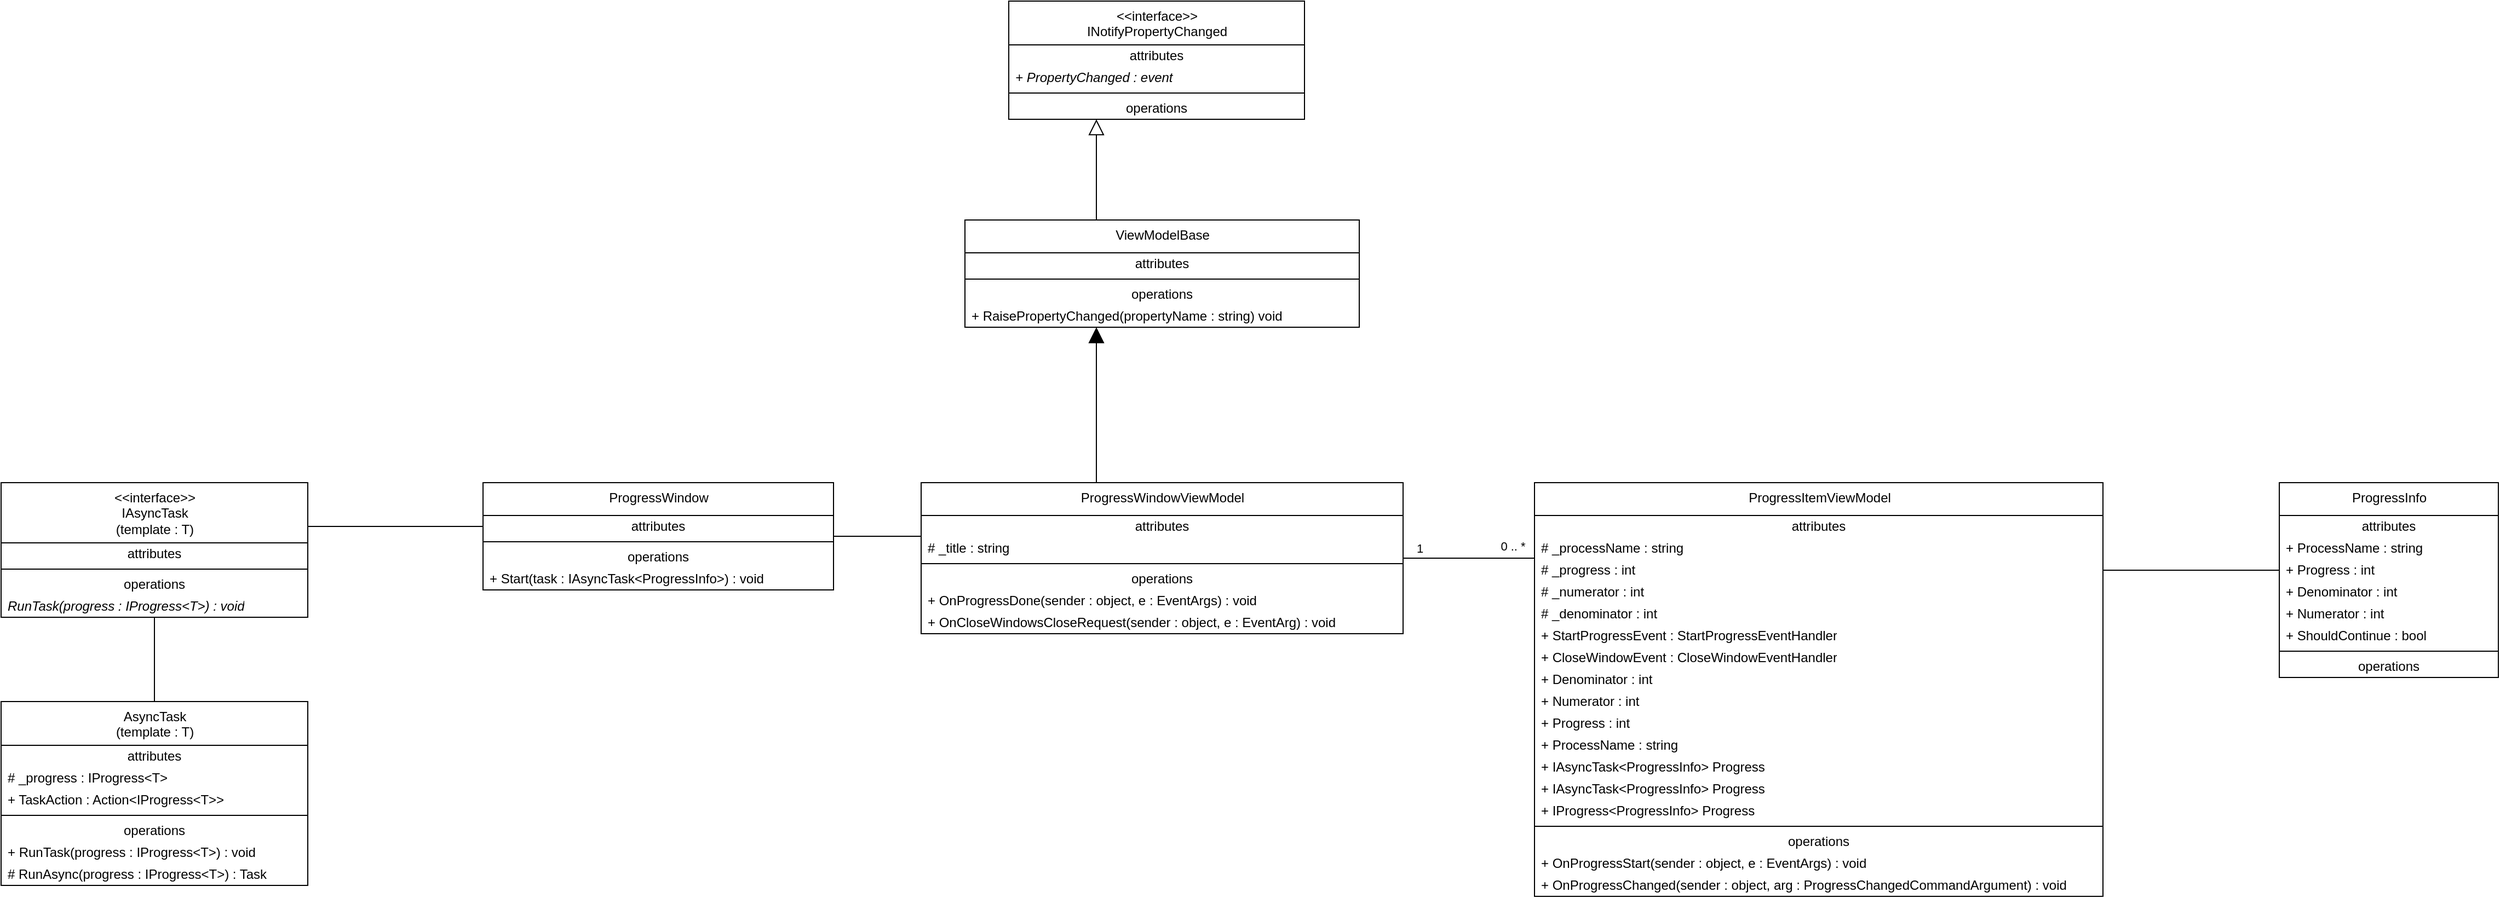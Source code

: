 <mxfile version="20.8.16" type="device"><diagram name="ページ1" id="YoyT_8R5qGXBle80thRO"><mxGraphModel dx="2423" dy="2037" grid="1" gridSize="10" guides="1" tooltips="1" connect="0" arrows="1" fold="1" page="1" pageScale="1" pageWidth="827" pageHeight="1169" math="0" shadow="0"><root><mxCell id="0"/><mxCell id="1" parent="0"/><mxCell id="ErynhAm_BGt6KK13zx2H-26" style="edgeStyle=orthogonalEdgeStyle;rounded=0;orthogonalLoop=1;jettySize=auto;html=1;endArrow=none;endFill=0;endSize=12;" parent="1" source="ErynhAm_BGt6KK13zx2H-1" target="ErynhAm_BGt6KK13zx2H-9" edge="1"><mxGeometry relative="1" as="geometry"><Array as="points"><mxPoint x="450" y="329"/><mxPoint x="450" y="329"/></Array></mxGeometry></mxCell><mxCell id="ErynhAm_BGt6KK13zx2H-1" value="ProgressWindow" style="swimlane;fontStyle=0;align=center;verticalAlign=top;childLayout=stackLayout;horizontal=1;startSize=30;horizontalStack=0;resizeParent=1;resizeParentMax=0;resizeLast=0;collapsible=0;marginBottom=0;html=1;" parent="1" vertex="1"><mxGeometry x="40" y="280" width="320" height="98" as="geometry"/></mxCell><mxCell id="ErynhAm_BGt6KK13zx2H-2" value="attributes" style="text;html=1;strokeColor=none;fillColor=none;align=center;verticalAlign=middle;spacingLeft=4;spacingRight=4;overflow=hidden;rotatable=0;points=[[0,0.5],[1,0.5]];portConstraint=eastwest;" parent="ErynhAm_BGt6KK13zx2H-1" vertex="1"><mxGeometry y="30" width="320" height="20" as="geometry"/></mxCell><mxCell id="ErynhAm_BGt6KK13zx2H-6" value="" style="line;strokeWidth=1;fillColor=none;align=left;verticalAlign=middle;spacingTop=-1;spacingLeft=3;spacingRight=3;rotatable=0;labelPosition=right;points=[];portConstraint=eastwest;" parent="ErynhAm_BGt6KK13zx2H-1" vertex="1"><mxGeometry y="50" width="320" height="8" as="geometry"/></mxCell><mxCell id="ErynhAm_BGt6KK13zx2H-7" value="operations" style="text;html=1;strokeColor=none;fillColor=none;align=center;verticalAlign=middle;spacingLeft=4;spacingRight=4;overflow=hidden;rotatable=0;points=[[0,0.5],[1,0.5]];portConstraint=eastwest;" parent="ErynhAm_BGt6KK13zx2H-1" vertex="1"><mxGeometry y="58" width="320" height="20" as="geometry"/></mxCell><mxCell id="ErynhAm_BGt6KK13zx2H-8" value="+ Start(task : IAsyncTask&amp;lt;ProgressInfo&amp;gt;) : void" style="text;html=1;strokeColor=none;fillColor=none;align=left;verticalAlign=middle;spacingLeft=4;spacingRight=4;overflow=hidden;rotatable=0;points=[[0,0.5],[1,0.5]];portConstraint=eastwest;" parent="ErynhAm_BGt6KK13zx2H-1" vertex="1"><mxGeometry y="78" width="320" height="20" as="geometry"/></mxCell><mxCell id="ErynhAm_BGt6KK13zx2H-25" style="edgeStyle=orthogonalEdgeStyle;rounded=0;orthogonalLoop=1;jettySize=auto;html=1;endArrow=block;endFill=1;endSize=12;" parent="1" source="ErynhAm_BGt6KK13zx2H-9" target="ErynhAm_BGt6KK13zx2H-17" edge="1"><mxGeometry relative="1" as="geometry"><Array as="points"><mxPoint x="600" y="260"/><mxPoint x="600" y="260"/></Array></mxGeometry></mxCell><mxCell id="ErynhAm_BGt6KK13zx2H-43" value="1" style="edgeStyle=orthogonalEdgeStyle;rounded=0;orthogonalLoop=1;jettySize=auto;html=1;endArrow=none;endFill=0;endSize=12;" parent="1" source="ErynhAm_BGt6KK13zx2H-9" target="ErynhAm_BGt6KK13zx2H-37" edge="1"><mxGeometry x="-0.75" y="9" relative="1" as="geometry"><Array as="points"><mxPoint x="840" y="320"/><mxPoint x="840" y="320"/></Array><mxPoint as="offset"/></mxGeometry></mxCell><mxCell id="ErynhAm_BGt6KK13zx2H-44" value="0 .. *" style="edgeLabel;html=1;align=center;verticalAlign=middle;resizable=0;points=[];" parent="ErynhAm_BGt6KK13zx2H-43" vertex="1" connectable="0"><mxGeometry x="0.253" y="-2" relative="1" as="geometry"><mxPoint x="25" y="-13" as="offset"/></mxGeometry></mxCell><mxCell id="ErynhAm_BGt6KK13zx2H-9" value="ProgressWindowViewModel" style="swimlane;fontStyle=0;align=center;verticalAlign=top;childLayout=stackLayout;horizontal=1;startSize=30;horizontalStack=0;resizeParent=1;resizeParentMax=0;resizeLast=0;collapsible=0;marginBottom=0;html=1;" parent="1" vertex="1"><mxGeometry x="440" y="280" width="440" height="138" as="geometry"/></mxCell><mxCell id="ErynhAm_BGt6KK13zx2H-10" value="attributes" style="text;html=1;strokeColor=none;fillColor=none;align=center;verticalAlign=middle;spacingLeft=4;spacingRight=4;overflow=hidden;rotatable=0;points=[[0,0.5],[1,0.5]];portConstraint=eastwest;" parent="ErynhAm_BGt6KK13zx2H-9" vertex="1"><mxGeometry y="30" width="440" height="20" as="geometry"/></mxCell><mxCell id="ErynhAm_BGt6KK13zx2H-11" value="# _title : string" style="text;html=1;strokeColor=none;fillColor=none;align=left;verticalAlign=middle;spacingLeft=4;spacingRight=4;overflow=hidden;rotatable=0;points=[[0,0.5],[1,0.5]];portConstraint=eastwest;" parent="ErynhAm_BGt6KK13zx2H-9" vertex="1"><mxGeometry y="50" width="440" height="20" as="geometry"/></mxCell><mxCell id="ErynhAm_BGt6KK13zx2H-14" value="" style="line;strokeWidth=1;fillColor=none;align=left;verticalAlign=middle;spacingTop=-1;spacingLeft=3;spacingRight=3;rotatable=0;labelPosition=right;points=[];portConstraint=eastwest;" parent="ErynhAm_BGt6KK13zx2H-9" vertex="1"><mxGeometry y="70" width="440" height="8" as="geometry"/></mxCell><mxCell id="ErynhAm_BGt6KK13zx2H-15" value="operations" style="text;html=1;strokeColor=none;fillColor=none;align=center;verticalAlign=middle;spacingLeft=4;spacingRight=4;overflow=hidden;rotatable=0;points=[[0,0.5],[1,0.5]];portConstraint=eastwest;" parent="ErynhAm_BGt6KK13zx2H-9" vertex="1"><mxGeometry y="78" width="440" height="20" as="geometry"/></mxCell><mxCell id="ErynhAm_BGt6KK13zx2H-75" value="+ OnProgressDone(sender : object, e : EventArgs) : void" style="text;html=1;strokeColor=none;fillColor=none;align=left;verticalAlign=middle;spacingLeft=4;spacingRight=4;overflow=hidden;rotatable=0;points=[[0,0.5],[1,0.5]];portConstraint=eastwest;" parent="ErynhAm_BGt6KK13zx2H-9" vertex="1"><mxGeometry y="98" width="440" height="20" as="geometry"/></mxCell><mxCell id="ErynhAm_BGt6KK13zx2H-76" value="+ OnCloseWindowsCloseRequest(sender : object, e : EventArg) : void" style="text;html=1;strokeColor=none;fillColor=none;align=left;verticalAlign=middle;spacingLeft=4;spacingRight=4;overflow=hidden;rotatable=0;points=[[0,0.5],[1,0.5]];portConstraint=eastwest;" parent="ErynhAm_BGt6KK13zx2H-9" vertex="1"><mxGeometry y="118" width="440" height="20" as="geometry"/></mxCell><mxCell id="ErynhAm_BGt6KK13zx2H-35" style="edgeStyle=orthogonalEdgeStyle;rounded=0;orthogonalLoop=1;jettySize=auto;html=1;endArrow=block;endFill=0;endSize=12;" parent="1" source="ErynhAm_BGt6KK13zx2H-17" target="ErynhAm_BGt6KK13zx2H-27" edge="1"><mxGeometry relative="1" as="geometry"><Array as="points"><mxPoint x="600" y="20"/><mxPoint x="600" y="20"/></Array></mxGeometry></mxCell><mxCell id="ErynhAm_BGt6KK13zx2H-17" value="ViewModelBase" style="swimlane;fontStyle=0;align=center;verticalAlign=top;childLayout=stackLayout;horizontal=1;startSize=30;horizontalStack=0;resizeParent=1;resizeParentMax=0;resizeLast=0;collapsible=0;marginBottom=0;html=1;" parent="1" vertex="1"><mxGeometry x="480" y="40" width="360" height="98" as="geometry"/></mxCell><mxCell id="ErynhAm_BGt6KK13zx2H-18" value="attributes" style="text;html=1;strokeColor=none;fillColor=none;align=center;verticalAlign=middle;spacingLeft=4;spacingRight=4;overflow=hidden;rotatable=0;points=[[0,0.5],[1,0.5]];portConstraint=eastwest;" parent="ErynhAm_BGt6KK13zx2H-17" vertex="1"><mxGeometry y="30" width="360" height="20" as="geometry"/></mxCell><mxCell id="ErynhAm_BGt6KK13zx2H-22" value="" style="line;strokeWidth=1;fillColor=none;align=left;verticalAlign=middle;spacingTop=-1;spacingLeft=3;spacingRight=3;rotatable=0;labelPosition=right;points=[];portConstraint=eastwest;" parent="ErynhAm_BGt6KK13zx2H-17" vertex="1"><mxGeometry y="50" width="360" height="8" as="geometry"/></mxCell><mxCell id="ErynhAm_BGt6KK13zx2H-23" value="operations" style="text;html=1;strokeColor=none;fillColor=none;align=center;verticalAlign=middle;spacingLeft=4;spacingRight=4;overflow=hidden;rotatable=0;points=[[0,0.5],[1,0.5]];portConstraint=eastwest;" parent="ErynhAm_BGt6KK13zx2H-17" vertex="1"><mxGeometry y="58" width="360" height="20" as="geometry"/></mxCell><mxCell id="ErynhAm_BGt6KK13zx2H-24" value="+ RaisePropertyChanged(propertyName : string) void" style="text;html=1;strokeColor=none;fillColor=none;align=left;verticalAlign=middle;spacingLeft=4;spacingRight=4;overflow=hidden;rotatable=0;points=[[0,0.5],[1,0.5]];portConstraint=eastwest;" parent="ErynhAm_BGt6KK13zx2H-17" vertex="1"><mxGeometry y="78" width="360" height="20" as="geometry"/></mxCell><mxCell id="ErynhAm_BGt6KK13zx2H-27" value="&amp;lt;&amp;lt;interface&amp;gt;&amp;gt;&lt;br&gt;INotifyPropertyChanged" style="swimlane;fontStyle=0;align=center;verticalAlign=top;childLayout=stackLayout;horizontal=1;startSize=40;horizontalStack=0;resizeParent=1;resizeParentMax=0;resizeLast=0;collapsible=0;marginBottom=0;html=1;" parent="1" vertex="1"><mxGeometry x="520" y="-160" width="270" height="108" as="geometry"/></mxCell><mxCell id="ErynhAm_BGt6KK13zx2H-28" value="attributes" style="text;html=1;strokeColor=none;fillColor=none;align=center;verticalAlign=middle;spacingLeft=4;spacingRight=4;overflow=hidden;rotatable=0;points=[[0,0.5],[1,0.5]];portConstraint=eastwest;" parent="ErynhAm_BGt6KK13zx2H-27" vertex="1"><mxGeometry y="40" width="270" height="20" as="geometry"/></mxCell><mxCell id="ErynhAm_BGt6KK13zx2H-29" value="+ PropertyChanged : event" style="text;html=1;strokeColor=none;fillColor=none;align=left;verticalAlign=middle;spacingLeft=4;spacingRight=4;overflow=hidden;rotatable=0;points=[[0,0.5],[1,0.5]];portConstraint=eastwest;fontStyle=2" parent="ErynhAm_BGt6KK13zx2H-27" vertex="1"><mxGeometry y="60" width="270" height="20" as="geometry"/></mxCell><mxCell id="ErynhAm_BGt6KK13zx2H-32" value="" style="line;strokeWidth=1;fillColor=none;align=left;verticalAlign=middle;spacingTop=-1;spacingLeft=3;spacingRight=3;rotatable=0;labelPosition=right;points=[];portConstraint=eastwest;" parent="ErynhAm_BGt6KK13zx2H-27" vertex="1"><mxGeometry y="80" width="270" height="8" as="geometry"/></mxCell><mxCell id="ErynhAm_BGt6KK13zx2H-33" value="operations" style="text;html=1;strokeColor=none;fillColor=none;align=center;verticalAlign=middle;spacingLeft=4;spacingRight=4;overflow=hidden;rotatable=0;points=[[0,0.5],[1,0.5]];portConstraint=eastwest;" parent="ErynhAm_BGt6KK13zx2H-27" vertex="1"><mxGeometry y="88" width="270" height="20" as="geometry"/></mxCell><mxCell id="ErynhAm_BGt6KK13zx2H-99" style="edgeStyle=orthogonalEdgeStyle;rounded=0;orthogonalLoop=1;jettySize=auto;html=1;endArrow=none;endFill=0;endSize=12;" parent="1" source="ErynhAm_BGt6KK13zx2H-37" target="ErynhAm_BGt6KK13zx2H-77" edge="1"><mxGeometry relative="1" as="geometry"><Array as="points"><mxPoint x="1610" y="360"/><mxPoint x="1610" y="360"/></Array></mxGeometry></mxCell><mxCell id="ErynhAm_BGt6KK13zx2H-37" value="ProgressItemViewModel" style="swimlane;fontStyle=0;align=center;verticalAlign=top;childLayout=stackLayout;horizontal=1;startSize=30;horizontalStack=0;resizeParent=1;resizeParentMax=0;resizeLast=0;collapsible=0;marginBottom=0;html=1;" parent="1" vertex="1"><mxGeometry x="1000" y="280" width="519" height="378" as="geometry"/></mxCell><mxCell id="ErynhAm_BGt6KK13zx2H-38" value="attributes" style="text;html=1;strokeColor=none;fillColor=none;align=center;verticalAlign=middle;spacingLeft=4;spacingRight=4;overflow=hidden;rotatable=0;points=[[0,0.5],[1,0.5]];portConstraint=eastwest;" parent="ErynhAm_BGt6KK13zx2H-37" vertex="1"><mxGeometry y="30" width="519" height="20" as="geometry"/></mxCell><mxCell id="ErynhAm_BGt6KK13zx2H-45" value="# _processName : string" style="text;html=1;strokeColor=none;fillColor=none;align=left;verticalAlign=middle;spacingLeft=4;spacingRight=4;overflow=hidden;rotatable=0;points=[[0,0.5],[1,0.5]];portConstraint=eastwest;" parent="ErynhAm_BGt6KK13zx2H-37" vertex="1"><mxGeometry y="50" width="519" height="20" as="geometry"/></mxCell><mxCell id="ErynhAm_BGt6KK13zx2H-39" value="# _progress : int" style="text;html=1;strokeColor=none;fillColor=none;align=left;verticalAlign=middle;spacingLeft=4;spacingRight=4;overflow=hidden;rotatable=0;points=[[0,0.5],[1,0.5]];portConstraint=eastwest;" parent="ErynhAm_BGt6KK13zx2H-37" vertex="1"><mxGeometry y="70" width="519" height="20" as="geometry"/></mxCell><mxCell id="ErynhAm_BGt6KK13zx2H-49" value="# _numerator : int" style="text;html=1;strokeColor=none;fillColor=none;align=left;verticalAlign=middle;spacingLeft=4;spacingRight=4;overflow=hidden;rotatable=0;points=[[0,0.5],[1,0.5]];portConstraint=eastwest;" parent="ErynhAm_BGt6KK13zx2H-37" vertex="1"><mxGeometry y="90" width="519" height="20" as="geometry"/></mxCell><mxCell id="ErynhAm_BGt6KK13zx2H-46" value="# _denominator : int" style="text;html=1;strokeColor=none;fillColor=none;align=left;verticalAlign=middle;spacingLeft=4;spacingRight=4;overflow=hidden;rotatable=0;points=[[0,0.5],[1,0.5]];portConstraint=eastwest;" parent="ErynhAm_BGt6KK13zx2H-37" vertex="1"><mxGeometry y="110" width="519" height="20" as="geometry"/></mxCell><mxCell id="ErynhAm_BGt6KK13zx2H-47" value="+ StartProgressEvent : StartProgressEventHandler" style="text;html=1;strokeColor=none;fillColor=none;align=left;verticalAlign=middle;spacingLeft=4;spacingRight=4;overflow=hidden;rotatable=0;points=[[0,0.5],[1,0.5]];portConstraint=eastwest;" parent="ErynhAm_BGt6KK13zx2H-37" vertex="1"><mxGeometry y="130" width="519" height="20" as="geometry"/></mxCell><mxCell id="ErynhAm_BGt6KK13zx2H-48" value="+ CloseWindowEvent : CloseWindowEventHandler" style="text;html=1;strokeColor=none;fillColor=none;align=left;verticalAlign=middle;spacingLeft=4;spacingRight=4;overflow=hidden;rotatable=0;points=[[0,0.5],[1,0.5]];portConstraint=eastwest;" parent="ErynhAm_BGt6KK13zx2H-37" vertex="1"><mxGeometry y="150" width="519" height="20" as="geometry"/></mxCell><mxCell id="ErynhAm_BGt6KK13zx2H-53" value="+ Denominator : int" style="text;html=1;strokeColor=none;fillColor=none;align=left;verticalAlign=middle;spacingLeft=4;spacingRight=4;overflow=hidden;rotatable=0;points=[[0,0.5],[1,0.5]];portConstraint=eastwest;" parent="ErynhAm_BGt6KK13zx2H-37" vertex="1"><mxGeometry y="170" width="519" height="20" as="geometry"/></mxCell><mxCell id="ErynhAm_BGt6KK13zx2H-52" value="+ Numerator : int" style="text;html=1;strokeColor=none;fillColor=none;align=left;verticalAlign=middle;spacingLeft=4;spacingRight=4;overflow=hidden;rotatable=0;points=[[0,0.5],[1,0.5]];portConstraint=eastwest;" parent="ErynhAm_BGt6KK13zx2H-37" vertex="1"><mxGeometry y="190" width="519" height="20" as="geometry"/></mxCell><mxCell id="ErynhAm_BGt6KK13zx2H-51" value="+ Progress : int" style="text;html=1;strokeColor=none;fillColor=none;align=left;verticalAlign=middle;spacingLeft=4;spacingRight=4;overflow=hidden;rotatable=0;points=[[0,0.5],[1,0.5]];portConstraint=eastwest;" parent="ErynhAm_BGt6KK13zx2H-37" vertex="1"><mxGeometry y="210" width="519" height="20" as="geometry"/></mxCell><mxCell id="ErynhAm_BGt6KK13zx2H-50" value="+ ProcessName : string" style="text;html=1;strokeColor=none;fillColor=none;align=left;verticalAlign=middle;spacingLeft=4;spacingRight=4;overflow=hidden;rotatable=0;points=[[0,0.5],[1,0.5]];portConstraint=eastwest;" parent="ErynhAm_BGt6KK13zx2H-37" vertex="1"><mxGeometry y="230" width="519" height="20" as="geometry"/></mxCell><mxCell id="ErynhAm_BGt6KK13zx2H-54" value="+ IAsyncTask&amp;lt;ProgressInfo&amp;gt; Progress" style="text;html=1;strokeColor=none;fillColor=none;align=left;verticalAlign=middle;spacingLeft=4;spacingRight=4;overflow=hidden;rotatable=0;points=[[0,0.5],[1,0.5]];portConstraint=eastwest;" parent="ErynhAm_BGt6KK13zx2H-37" vertex="1"><mxGeometry y="250" width="519" height="20" as="geometry"/></mxCell><mxCell id="ErynhAm_BGt6KK13zx2H-55" value="+ IAsyncTask&amp;lt;ProgressInfo&amp;gt; Progress" style="text;html=1;strokeColor=none;fillColor=none;align=left;verticalAlign=middle;spacingLeft=4;spacingRight=4;overflow=hidden;rotatable=0;points=[[0,0.5],[1,0.5]];portConstraint=eastwest;" parent="ErynhAm_BGt6KK13zx2H-37" vertex="1"><mxGeometry y="270" width="519" height="20" as="geometry"/></mxCell><mxCell id="ErynhAm_BGt6KK13zx2H-42" value="+ IProgress&amp;lt;ProgressInfo&amp;gt; Progress" style="text;html=1;strokeColor=none;fillColor=none;align=left;verticalAlign=middle;spacingLeft=4;spacingRight=4;overflow=hidden;rotatable=0;points=[[0,0.5],[1,0.5]];portConstraint=eastwest;" parent="ErynhAm_BGt6KK13zx2H-37" vertex="1"><mxGeometry y="290" width="519" height="20" as="geometry"/></mxCell><mxCell id="ErynhAm_BGt6KK13zx2H-40" value="" style="line;strokeWidth=1;fillColor=none;align=left;verticalAlign=middle;spacingTop=-1;spacingLeft=3;spacingRight=3;rotatable=0;labelPosition=right;points=[];portConstraint=eastwest;" parent="ErynhAm_BGt6KK13zx2H-37" vertex="1"><mxGeometry y="310" width="519" height="8" as="geometry"/></mxCell><mxCell id="ErynhAm_BGt6KK13zx2H-41" value="operations" style="text;html=1;strokeColor=none;fillColor=none;align=center;verticalAlign=middle;spacingLeft=4;spacingRight=4;overflow=hidden;rotatable=0;points=[[0,0.5],[1,0.5]];portConstraint=eastwest;" parent="ErynhAm_BGt6KK13zx2H-37" vertex="1"><mxGeometry y="318" width="519" height="20" as="geometry"/></mxCell><mxCell id="ErynhAm_BGt6KK13zx2H-73" value="+ OnProgressStart(sender : object, e : EventArgs) : void" style="text;html=1;strokeColor=none;fillColor=none;align=left;verticalAlign=middle;spacingLeft=4;spacingRight=4;overflow=hidden;rotatable=0;points=[[0,0.5],[1,0.5]];portConstraint=eastwest;" parent="ErynhAm_BGt6KK13zx2H-37" vertex="1"><mxGeometry y="338" width="519" height="20" as="geometry"/></mxCell><mxCell id="ErynhAm_BGt6KK13zx2H-74" value="+ OnProgressChanged(sender : object, arg : ProgressChangedCommandArgument) : void" style="text;html=1;strokeColor=none;fillColor=none;align=left;verticalAlign=middle;spacingLeft=4;spacingRight=4;overflow=hidden;rotatable=0;points=[[0,0.5],[1,0.5]];portConstraint=eastwest;" parent="ErynhAm_BGt6KK13zx2H-37" vertex="1"><mxGeometry y="358" width="519" height="20" as="geometry"/></mxCell><mxCell id="ErynhAm_BGt6KK13zx2H-77" value="ProgressInfo" style="swimlane;fontStyle=0;align=center;verticalAlign=top;childLayout=stackLayout;horizontal=1;startSize=30;horizontalStack=0;resizeParent=1;resizeParentMax=0;resizeLast=0;collapsible=0;marginBottom=0;html=1;" parent="1" vertex="1"><mxGeometry x="1680" y="280" width="200" height="178" as="geometry"/></mxCell><mxCell id="ErynhAm_BGt6KK13zx2H-78" value="attributes" style="text;html=1;strokeColor=none;fillColor=none;align=center;verticalAlign=middle;spacingLeft=4;spacingRight=4;overflow=hidden;rotatable=0;points=[[0,0.5],[1,0.5]];portConstraint=eastwest;" parent="ErynhAm_BGt6KK13zx2H-77" vertex="1"><mxGeometry y="30" width="200" height="20" as="geometry"/></mxCell><mxCell id="ErynhAm_BGt6KK13zx2H-88" value="+ ProcessName : string" style="text;html=1;strokeColor=none;fillColor=none;align=left;verticalAlign=middle;spacingLeft=4;spacingRight=4;overflow=hidden;rotatable=0;points=[[0,0.5],[1,0.5]];portConstraint=eastwest;" parent="ErynhAm_BGt6KK13zx2H-77" vertex="1"><mxGeometry y="50" width="200" height="20" as="geometry"/></mxCell><mxCell id="ErynhAm_BGt6KK13zx2H-87" value="+ Progress : int" style="text;html=1;strokeColor=none;fillColor=none;align=left;verticalAlign=middle;spacingLeft=4;spacingRight=4;overflow=hidden;rotatable=0;points=[[0,0.5],[1,0.5]];portConstraint=eastwest;" parent="ErynhAm_BGt6KK13zx2H-77" vertex="1"><mxGeometry y="70" width="200" height="20" as="geometry"/></mxCell><mxCell id="ErynhAm_BGt6KK13zx2H-85" value="+ Denominator : int" style="text;html=1;strokeColor=none;fillColor=none;align=left;verticalAlign=middle;spacingLeft=4;spacingRight=4;overflow=hidden;rotatable=0;points=[[0,0.5],[1,0.5]];portConstraint=eastwest;" parent="ErynhAm_BGt6KK13zx2H-77" vertex="1"><mxGeometry y="90" width="200" height="20" as="geometry"/></mxCell><mxCell id="ErynhAm_BGt6KK13zx2H-86" value="+ Numerator : int" style="text;html=1;strokeColor=none;fillColor=none;align=left;verticalAlign=middle;spacingLeft=4;spacingRight=4;overflow=hidden;rotatable=0;points=[[0,0.5],[1,0.5]];portConstraint=eastwest;" parent="ErynhAm_BGt6KK13zx2H-77" vertex="1"><mxGeometry y="110" width="200" height="20" as="geometry"/></mxCell><mxCell id="ErynhAm_BGt6KK13zx2H-98" value="+ ShouldContinue : bool" style="text;html=1;strokeColor=none;fillColor=none;align=left;verticalAlign=middle;spacingLeft=4;spacingRight=4;overflow=hidden;rotatable=0;points=[[0,0.5],[1,0.5]];portConstraint=eastwest;" parent="ErynhAm_BGt6KK13zx2H-77" vertex="1"><mxGeometry y="130" width="200" height="20" as="geometry"/></mxCell><mxCell id="ErynhAm_BGt6KK13zx2H-92" value="" style="line;strokeWidth=1;fillColor=none;align=left;verticalAlign=middle;spacingTop=-1;spacingLeft=3;spacingRight=3;rotatable=0;labelPosition=right;points=[];portConstraint=eastwest;" parent="ErynhAm_BGt6KK13zx2H-77" vertex="1"><mxGeometry y="150" width="200" height="8" as="geometry"/></mxCell><mxCell id="ErynhAm_BGt6KK13zx2H-93" value="operations" style="text;html=1;strokeColor=none;fillColor=none;align=center;verticalAlign=middle;spacingLeft=4;spacingRight=4;overflow=hidden;rotatable=0;points=[[0,0.5],[1,0.5]];portConstraint=eastwest;" parent="ErynhAm_BGt6KK13zx2H-77" vertex="1"><mxGeometry y="158" width="200" height="20" as="geometry"/></mxCell><mxCell id="ErynhAm_BGt6KK13zx2H-108" style="edgeStyle=orthogonalEdgeStyle;rounded=0;orthogonalLoop=1;jettySize=auto;html=1;endArrow=none;endFill=0;endSize=12;" parent="1" source="ErynhAm_BGt6KK13zx2H-100" target="ErynhAm_BGt6KK13zx2H-1" edge="1"><mxGeometry relative="1" as="geometry"><Array as="points"><mxPoint y="320"/><mxPoint y="320"/></Array></mxGeometry></mxCell><mxCell id="ErynhAm_BGt6KK13zx2H-100" value="&amp;lt;&amp;lt;interface&amp;gt;&amp;gt;&lt;br&gt;IAsyncTask&lt;br&gt;(template : T)" style="swimlane;fontStyle=0;align=center;verticalAlign=top;childLayout=stackLayout;horizontal=1;startSize=55;horizontalStack=0;resizeParent=1;resizeParentMax=0;resizeLast=0;collapsible=0;marginBottom=0;html=1;" parent="1" vertex="1"><mxGeometry x="-400" y="280" width="280" height="123" as="geometry"/></mxCell><mxCell id="ErynhAm_BGt6KK13zx2H-101" value="attributes" style="text;html=1;strokeColor=none;fillColor=none;align=center;verticalAlign=middle;spacingLeft=4;spacingRight=4;overflow=hidden;rotatable=0;points=[[0,0.5],[1,0.5]];portConstraint=eastwest;" parent="ErynhAm_BGt6KK13zx2H-100" vertex="1"><mxGeometry y="55" width="280" height="20" as="geometry"/></mxCell><mxCell id="ErynhAm_BGt6KK13zx2H-105" value="" style="line;strokeWidth=1;fillColor=none;align=left;verticalAlign=middle;spacingTop=-1;spacingLeft=3;spacingRight=3;rotatable=0;labelPosition=right;points=[];portConstraint=eastwest;" parent="ErynhAm_BGt6KK13zx2H-100" vertex="1"><mxGeometry y="75" width="280" height="8" as="geometry"/></mxCell><mxCell id="ErynhAm_BGt6KK13zx2H-106" value="operations" style="text;html=1;strokeColor=none;fillColor=none;align=center;verticalAlign=middle;spacingLeft=4;spacingRight=4;overflow=hidden;rotatable=0;points=[[0,0.5],[1,0.5]];portConstraint=eastwest;" parent="ErynhAm_BGt6KK13zx2H-100" vertex="1"><mxGeometry y="83" width="280" height="20" as="geometry"/></mxCell><mxCell id="ErynhAm_BGt6KK13zx2H-107" value="RunTask(progress : IProgress&amp;lt;T&amp;gt;) : void" style="text;html=1;strokeColor=none;fillColor=none;align=left;verticalAlign=middle;spacingLeft=4;spacingRight=4;overflow=hidden;rotatable=0;points=[[0,0.5],[1,0.5]];portConstraint=eastwest;fontStyle=2" parent="ErynhAm_BGt6KK13zx2H-100" vertex="1"><mxGeometry y="103" width="280" height="20" as="geometry"/></mxCell><mxCell id="ErynhAm_BGt6KK13zx2H-115" style="edgeStyle=orthogonalEdgeStyle;rounded=0;orthogonalLoop=1;jettySize=auto;html=1;endArrow=none;endFill=0;endSize=12;" parent="1" source="ErynhAm_BGt6KK13zx2H-109" target="ErynhAm_BGt6KK13zx2H-100" edge="1"><mxGeometry relative="1" as="geometry"/></mxCell><mxCell id="ErynhAm_BGt6KK13zx2H-109" value="AsyncTask&lt;br&gt;(template : T)" style="swimlane;fontStyle=0;align=center;verticalAlign=top;childLayout=stackLayout;horizontal=1;startSize=40;horizontalStack=0;resizeParent=1;resizeParentMax=0;resizeLast=0;collapsible=0;marginBottom=0;html=1;" parent="1" vertex="1"><mxGeometry x="-400" y="480" width="280" height="168" as="geometry"/></mxCell><mxCell id="ErynhAm_BGt6KK13zx2H-110" value="attributes" style="text;html=1;strokeColor=none;fillColor=none;align=center;verticalAlign=middle;spacingLeft=4;spacingRight=4;overflow=hidden;rotatable=0;points=[[0,0.5],[1,0.5]];portConstraint=eastwest;" parent="ErynhAm_BGt6KK13zx2H-109" vertex="1"><mxGeometry y="40" width="280" height="20" as="geometry"/></mxCell><mxCell id="ErynhAm_BGt6KK13zx2H-114" value="# _progress : IProgress&amp;lt;T&amp;gt;" style="text;html=1;strokeColor=none;fillColor=none;align=left;verticalAlign=middle;spacingLeft=4;spacingRight=4;overflow=hidden;rotatable=0;points=[[0,0.5],[1,0.5]];portConstraint=eastwest;" parent="ErynhAm_BGt6KK13zx2H-109" vertex="1"><mxGeometry y="60" width="280" height="20" as="geometry"/></mxCell><mxCell id="ErynhAm_BGt6KK13zx2H-116" value="+ TaskAction : Action&amp;lt;IProgress&amp;lt;T&amp;gt;&amp;gt;" style="text;html=1;strokeColor=none;fillColor=none;align=left;verticalAlign=middle;spacingLeft=4;spacingRight=4;overflow=hidden;rotatable=0;points=[[0,0.5],[1,0.5]];portConstraint=eastwest;" parent="ErynhAm_BGt6KK13zx2H-109" vertex="1"><mxGeometry y="80" width="280" height="20" as="geometry"/></mxCell><mxCell id="ErynhAm_BGt6KK13zx2H-111" value="" style="line;strokeWidth=1;fillColor=none;align=left;verticalAlign=middle;spacingTop=-1;spacingLeft=3;spacingRight=3;rotatable=0;labelPosition=right;points=[];portConstraint=eastwest;" parent="ErynhAm_BGt6KK13zx2H-109" vertex="1"><mxGeometry y="100" width="280" height="8" as="geometry"/></mxCell><mxCell id="ErynhAm_BGt6KK13zx2H-112" value="operations" style="text;html=1;strokeColor=none;fillColor=none;align=center;verticalAlign=middle;spacingLeft=4;spacingRight=4;overflow=hidden;rotatable=0;points=[[0,0.5],[1,0.5]];portConstraint=eastwest;" parent="ErynhAm_BGt6KK13zx2H-109" vertex="1"><mxGeometry y="108" width="280" height="20" as="geometry"/></mxCell><mxCell id="ErynhAm_BGt6KK13zx2H-113" value="+ RunTask(progress : IProgress&amp;lt;T&amp;gt;) : void" style="text;html=1;strokeColor=none;fillColor=none;align=left;verticalAlign=middle;spacingLeft=4;spacingRight=4;overflow=hidden;rotatable=0;points=[[0,0.5],[1,0.5]];portConstraint=eastwest;fontStyle=0" parent="ErynhAm_BGt6KK13zx2H-109" vertex="1"><mxGeometry y="128" width="280" height="20" as="geometry"/></mxCell><mxCell id="ErynhAm_BGt6KK13zx2H-117" value="# RunAsync(progress : IProgress&amp;lt;T&amp;gt;) : Task" style="text;html=1;strokeColor=none;fillColor=none;align=left;verticalAlign=middle;spacingLeft=4;spacingRight=4;overflow=hidden;rotatable=0;points=[[0,0.5],[1,0.5]];portConstraint=eastwest;fontStyle=0" parent="ErynhAm_BGt6KK13zx2H-109" vertex="1"><mxGeometry y="148" width="280" height="20" as="geometry"/></mxCell></root></mxGraphModel></diagram></mxfile>